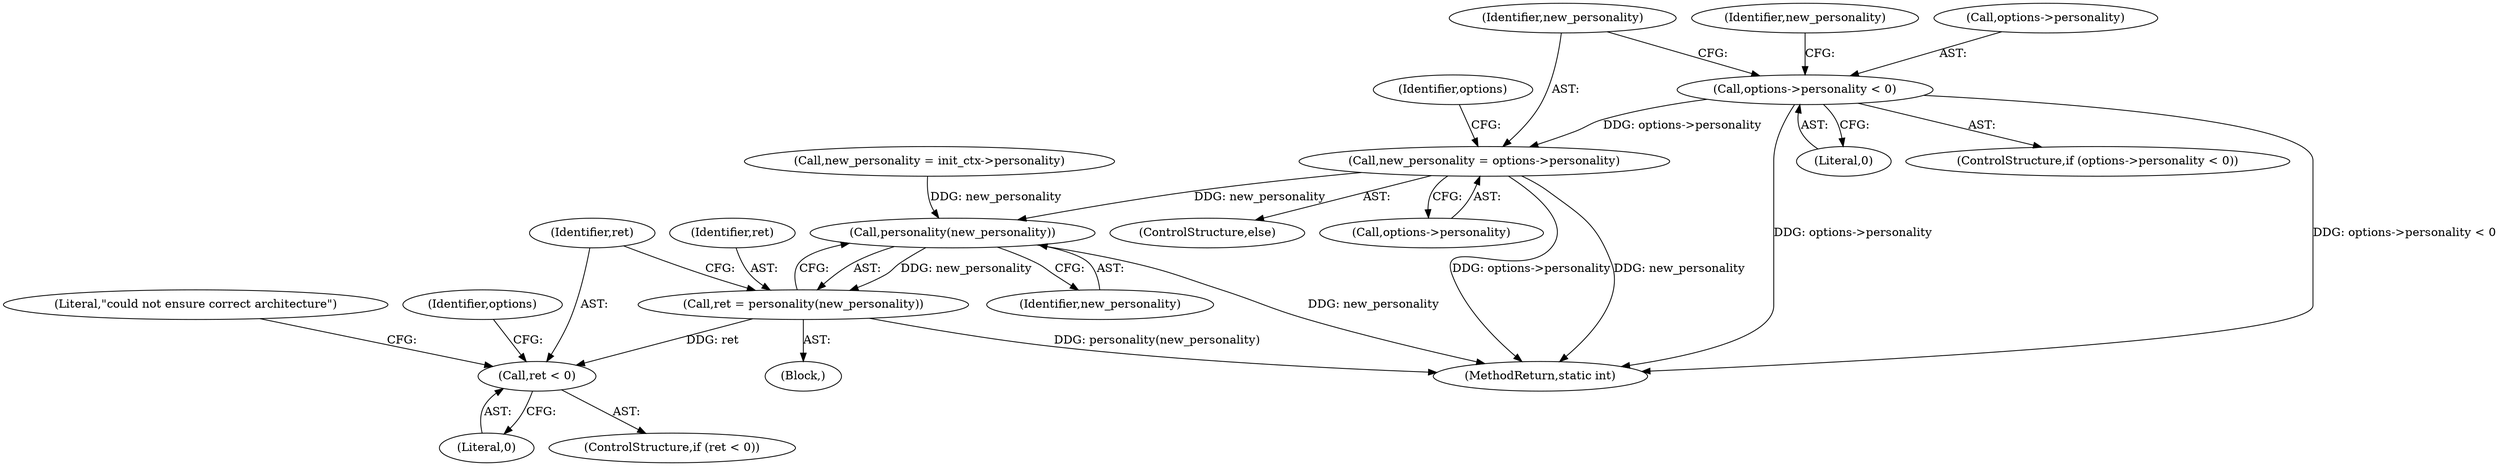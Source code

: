digraph "0_lxc_5c3fcae78b63ac9dd56e36075903921bd9461f9e@pointer" {
"1000221" [label="(Call,new_personality = options->personality)"];
"1000210" [label="(Call,options->personality < 0)"];
"1000235" [label="(Call,personality(new_personality))"];
"1000233" [label="(Call,ret = personality(new_personality))"];
"1000238" [label="(Call,ret < 0)"];
"1000214" [label="(Literal,0)"];
"1000253" [label="(Identifier,options)"];
"1000232" [label="(Block,)"];
"1000211" [label="(Call,options->personality)"];
"1000243" [label="(Literal,\"could not ensure correct architecture\")"];
"1000216" [label="(Identifier,new_personality)"];
"1000235" [label="(Call,personality(new_personality))"];
"1000210" [label="(Call,options->personality < 0)"];
"1000240" [label="(Literal,0)"];
"1000237" [label="(ControlStructure,if (ret < 0))"];
"1000220" [label="(ControlStructure,else)"];
"1000215" [label="(Call,new_personality = init_ctx->personality)"];
"1000236" [label="(Identifier,new_personality)"];
"1000222" [label="(Identifier,new_personality)"];
"1000233" [label="(Call,ret = personality(new_personality))"];
"1000209" [label="(ControlStructure,if (options->personality < 0))"];
"1000223" [label="(Call,options->personality)"];
"1000238" [label="(Call,ret < 0)"];
"1000234" [label="(Identifier,ret)"];
"1000239" [label="(Identifier,ret)"];
"1000221" [label="(Call,new_personality = options->personality)"];
"1000711" [label="(MethodReturn,static int)"];
"1000229" [label="(Identifier,options)"];
"1000221" -> "1000220"  [label="AST: "];
"1000221" -> "1000223"  [label="CFG: "];
"1000222" -> "1000221"  [label="AST: "];
"1000223" -> "1000221"  [label="AST: "];
"1000229" -> "1000221"  [label="CFG: "];
"1000221" -> "1000711"  [label="DDG: options->personality"];
"1000221" -> "1000711"  [label="DDG: new_personality"];
"1000210" -> "1000221"  [label="DDG: options->personality"];
"1000221" -> "1000235"  [label="DDG: new_personality"];
"1000210" -> "1000209"  [label="AST: "];
"1000210" -> "1000214"  [label="CFG: "];
"1000211" -> "1000210"  [label="AST: "];
"1000214" -> "1000210"  [label="AST: "];
"1000216" -> "1000210"  [label="CFG: "];
"1000222" -> "1000210"  [label="CFG: "];
"1000210" -> "1000711"  [label="DDG: options->personality < 0"];
"1000210" -> "1000711"  [label="DDG: options->personality"];
"1000235" -> "1000233"  [label="AST: "];
"1000235" -> "1000236"  [label="CFG: "];
"1000236" -> "1000235"  [label="AST: "];
"1000233" -> "1000235"  [label="CFG: "];
"1000235" -> "1000711"  [label="DDG: new_personality"];
"1000235" -> "1000233"  [label="DDG: new_personality"];
"1000215" -> "1000235"  [label="DDG: new_personality"];
"1000233" -> "1000232"  [label="AST: "];
"1000234" -> "1000233"  [label="AST: "];
"1000239" -> "1000233"  [label="CFG: "];
"1000233" -> "1000711"  [label="DDG: personality(new_personality)"];
"1000233" -> "1000238"  [label="DDG: ret"];
"1000238" -> "1000237"  [label="AST: "];
"1000238" -> "1000240"  [label="CFG: "];
"1000239" -> "1000238"  [label="AST: "];
"1000240" -> "1000238"  [label="AST: "];
"1000243" -> "1000238"  [label="CFG: "];
"1000253" -> "1000238"  [label="CFG: "];
}
